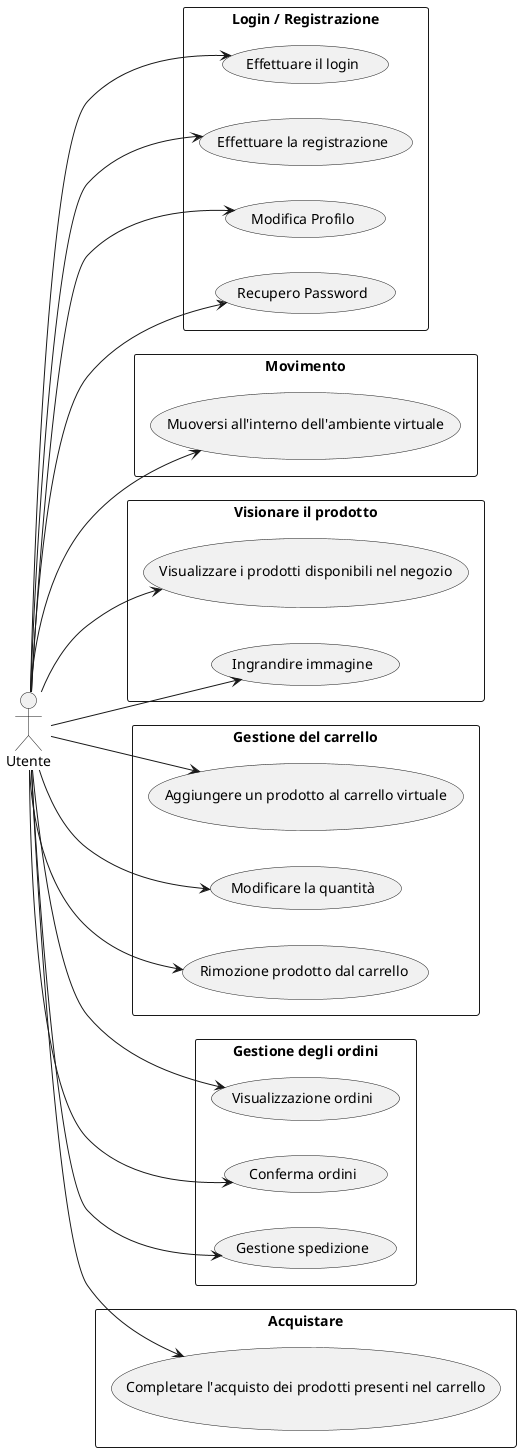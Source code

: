 @startuml useCase
left to right direction

actor Utente as U

rectangle "Login / Registrazione" {
    U --> (Effettuare il login)
    U --> (Effettuare la registrazione)
    U --> (Modifica Profilo)
    U --> (Recupero Password)
}

rectangle "Movimento" {
    U --> (Muoversi all'interno dell'ambiente virtuale)
}

rectangle "Visionare il prodotto" {
    U --> (Visualizzare i prodotti disponibili nel negozio)
    U --> (Ingrandire immagine)

}

rectangle "Gestione del carrello" {
    U --> (Aggiungere un prodotto al carrello virtuale)
    U --> (Modificare la quantità)
    U --> (Rimozione prodotto dal carrello)


}
rectangle "Gestione degli ordini" {
    U --> (Visualizzazione ordini)
    U --> (Conferma ordini)
    U --> (Gestione spedizione)
}
rectangle "Acquistare" {
    U --> (Completare l'acquisto dei prodotti presenti nel carrello)
}

@enduml
